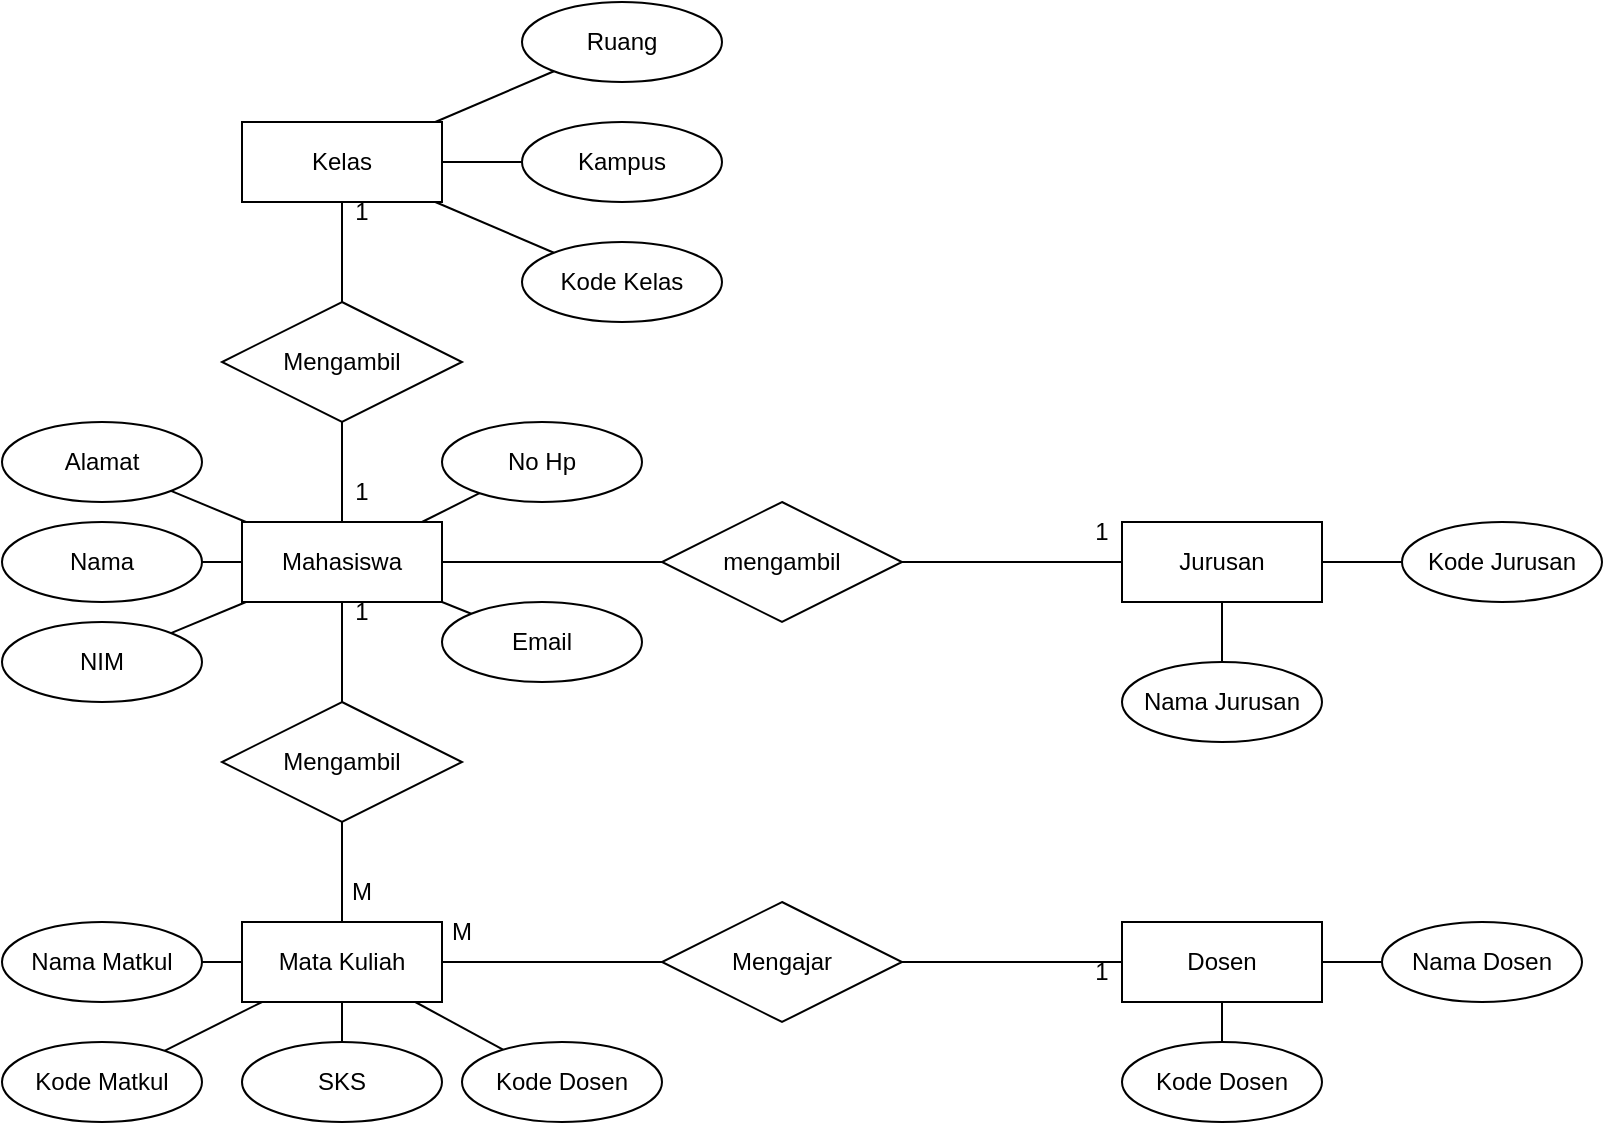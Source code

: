 <mxfile version="15.7.3" type="github">
  <diagram id="18kigbO_V6wknN9yDaJW" name="Page-1">
    <mxGraphModel dx="1240" dy="607" grid="1" gridSize="10" guides="1" tooltips="1" connect="1" arrows="1" fold="1" page="1" pageScale="1" pageWidth="850" pageHeight="1100" math="0" shadow="0">
      <root>
        <mxCell id="0" />
        <mxCell id="1" parent="0" />
        <mxCell id="wWAjP5GKU7N5iMaf9-En-11" style="edgeStyle=orthogonalEdgeStyle;rounded=0;orthogonalLoop=1;jettySize=auto;html=1;entryX=0.5;entryY=0;entryDx=0;entryDy=0;endArrow=none;endFill=0;" edge="1" parent="1" source="wWAjP5GKU7N5iMaf9-En-1" target="wWAjP5GKU7N5iMaf9-En-6">
          <mxGeometry relative="1" as="geometry" />
        </mxCell>
        <mxCell id="wWAjP5GKU7N5iMaf9-En-14" style="edgeStyle=orthogonalEdgeStyle;rounded=0;orthogonalLoop=1;jettySize=auto;html=1;endArrow=none;endFill=0;" edge="1" parent="1" source="wWAjP5GKU7N5iMaf9-En-1" target="wWAjP5GKU7N5iMaf9-En-5">
          <mxGeometry relative="1" as="geometry" />
        </mxCell>
        <mxCell id="wWAjP5GKU7N5iMaf9-En-19" style="edgeStyle=orthogonalEdgeStyle;rounded=0;orthogonalLoop=1;jettySize=auto;html=1;endArrow=none;endFill=0;" edge="1" parent="1" source="wWAjP5GKU7N5iMaf9-En-1" target="wWAjP5GKU7N5iMaf9-En-17">
          <mxGeometry relative="1" as="geometry" />
        </mxCell>
        <mxCell id="wWAjP5GKU7N5iMaf9-En-1" value="Mahasiswa" style="whiteSpace=wrap;html=1;align=center;" vertex="1" parent="1">
          <mxGeometry x="120" y="260" width="100" height="40" as="geometry" />
        </mxCell>
        <mxCell id="wWAjP5GKU7N5iMaf9-En-2" value="Jurusan" style="whiteSpace=wrap;html=1;align=center;" vertex="1" parent="1">
          <mxGeometry x="560" y="260" width="100" height="40" as="geometry" />
        </mxCell>
        <mxCell id="wWAjP5GKU7N5iMaf9-En-3" value="Mata Kuliah" style="whiteSpace=wrap;html=1;align=center;" vertex="1" parent="1">
          <mxGeometry x="120" y="460" width="100" height="40" as="geometry" />
        </mxCell>
        <mxCell id="wWAjP5GKU7N5iMaf9-En-9" style="edgeStyle=orthogonalEdgeStyle;rounded=0;orthogonalLoop=1;jettySize=auto;html=1;endArrow=none;endFill=0;" edge="1" parent="1" source="wWAjP5GKU7N5iMaf9-En-4" target="wWAjP5GKU7N5iMaf9-En-7">
          <mxGeometry relative="1" as="geometry" />
        </mxCell>
        <mxCell id="wWAjP5GKU7N5iMaf9-En-4" value="Dosen" style="whiteSpace=wrap;html=1;align=center;" vertex="1" parent="1">
          <mxGeometry x="560" y="460" width="100" height="40" as="geometry" />
        </mxCell>
        <mxCell id="wWAjP5GKU7N5iMaf9-En-15" style="edgeStyle=orthogonalEdgeStyle;rounded=0;orthogonalLoop=1;jettySize=auto;html=1;endArrow=none;endFill=0;" edge="1" parent="1" source="wWAjP5GKU7N5iMaf9-En-5" target="wWAjP5GKU7N5iMaf9-En-2">
          <mxGeometry relative="1" as="geometry" />
        </mxCell>
        <mxCell id="wWAjP5GKU7N5iMaf9-En-5" value="mengambil" style="shape=rhombus;perimeter=rhombusPerimeter;whiteSpace=wrap;html=1;align=center;" vertex="1" parent="1">
          <mxGeometry x="330" y="250" width="120" height="60" as="geometry" />
        </mxCell>
        <mxCell id="wWAjP5GKU7N5iMaf9-En-12" style="edgeStyle=orthogonalEdgeStyle;rounded=0;orthogonalLoop=1;jettySize=auto;html=1;endArrow=none;endFill=0;" edge="1" parent="1" source="wWAjP5GKU7N5iMaf9-En-6" target="wWAjP5GKU7N5iMaf9-En-3">
          <mxGeometry relative="1" as="geometry" />
        </mxCell>
        <mxCell id="wWAjP5GKU7N5iMaf9-En-6" value="Mengambil" style="shape=rhombus;perimeter=rhombusPerimeter;whiteSpace=wrap;html=1;align=center;" vertex="1" parent="1">
          <mxGeometry x="110" y="350" width="120" height="60" as="geometry" />
        </mxCell>
        <mxCell id="wWAjP5GKU7N5iMaf9-En-10" style="edgeStyle=orthogonalEdgeStyle;rounded=0;orthogonalLoop=1;jettySize=auto;html=1;endArrow=none;endFill=0;" edge="1" parent="1" source="wWAjP5GKU7N5iMaf9-En-7" target="wWAjP5GKU7N5iMaf9-En-3">
          <mxGeometry relative="1" as="geometry" />
        </mxCell>
        <mxCell id="wWAjP5GKU7N5iMaf9-En-7" value="Mengajar" style="shape=rhombus;perimeter=rhombusPerimeter;whiteSpace=wrap;html=1;align=center;" vertex="1" parent="1">
          <mxGeometry x="330" y="450" width="120" height="60" as="geometry" />
        </mxCell>
        <mxCell id="wWAjP5GKU7N5iMaf9-En-16" value="Kelas" style="whiteSpace=wrap;html=1;align=center;" vertex="1" parent="1">
          <mxGeometry x="120" y="60" width="100" height="40" as="geometry" />
        </mxCell>
        <mxCell id="wWAjP5GKU7N5iMaf9-En-20" style="edgeStyle=orthogonalEdgeStyle;rounded=0;orthogonalLoop=1;jettySize=auto;html=1;entryX=0.5;entryY=1;entryDx=0;entryDy=0;endArrow=none;endFill=0;" edge="1" parent="1" source="wWAjP5GKU7N5iMaf9-En-17" target="wWAjP5GKU7N5iMaf9-En-16">
          <mxGeometry relative="1" as="geometry" />
        </mxCell>
        <mxCell id="wWAjP5GKU7N5iMaf9-En-17" value="Mengambil" style="shape=rhombus;perimeter=rhombusPerimeter;whiteSpace=wrap;html=1;align=center;" vertex="1" parent="1">
          <mxGeometry x="110" y="150" width="120" height="60" as="geometry" />
        </mxCell>
        <mxCell id="wWAjP5GKU7N5iMaf9-En-25" value="1" style="text;html=1;align=center;verticalAlign=middle;whiteSpace=wrap;rounded=0;" vertex="1" parent="1">
          <mxGeometry x="520" y="250" width="60" height="30" as="geometry" />
        </mxCell>
        <mxCell id="wWAjP5GKU7N5iMaf9-En-29" value="1" style="text;html=1;align=center;verticalAlign=middle;whiteSpace=wrap;rounded=0;" vertex="1" parent="1">
          <mxGeometry x="150" y="90" width="60" height="30" as="geometry" />
        </mxCell>
        <mxCell id="wWAjP5GKU7N5iMaf9-En-30" value="1" style="text;html=1;align=center;verticalAlign=middle;whiteSpace=wrap;rounded=0;" vertex="1" parent="1">
          <mxGeometry x="150" y="290" width="60" height="30" as="geometry" />
        </mxCell>
        <mxCell id="wWAjP5GKU7N5iMaf9-En-31" value="1" style="text;html=1;align=center;verticalAlign=middle;whiteSpace=wrap;rounded=0;" vertex="1" parent="1">
          <mxGeometry x="150" y="230" width="60" height="30" as="geometry" />
        </mxCell>
        <mxCell id="wWAjP5GKU7N5iMaf9-En-33" value="1" style="text;html=1;align=center;verticalAlign=middle;whiteSpace=wrap;rounded=0;" vertex="1" parent="1">
          <mxGeometry x="520" y="470" width="60" height="30" as="geometry" />
        </mxCell>
        <mxCell id="wWAjP5GKU7N5iMaf9-En-34" value="M" style="text;html=1;align=center;verticalAlign=middle;whiteSpace=wrap;rounded=0;" vertex="1" parent="1">
          <mxGeometry x="150" y="430" width="60" height="30" as="geometry" />
        </mxCell>
        <mxCell id="wWAjP5GKU7N5iMaf9-En-35" value="M" style="text;html=1;align=center;verticalAlign=middle;whiteSpace=wrap;rounded=0;" vertex="1" parent="1">
          <mxGeometry x="200" y="450" width="60" height="30" as="geometry" />
        </mxCell>
        <mxCell id="wWAjP5GKU7N5iMaf9-En-39" style="rounded=0;orthogonalLoop=1;jettySize=auto;html=1;endArrow=none;endFill=0;" edge="1" parent="1" source="wWAjP5GKU7N5iMaf9-En-36" target="wWAjP5GKU7N5iMaf9-En-16">
          <mxGeometry relative="1" as="geometry" />
        </mxCell>
        <mxCell id="wWAjP5GKU7N5iMaf9-En-36" value="Kampus" style="ellipse;whiteSpace=wrap;html=1;align=center;labelBackgroundColor=default;" vertex="1" parent="1">
          <mxGeometry x="260" y="60" width="100" height="40" as="geometry" />
        </mxCell>
        <mxCell id="wWAjP5GKU7N5iMaf9-En-38" style="rounded=0;orthogonalLoop=1;jettySize=auto;html=1;endArrow=none;endFill=0;" edge="1" parent="1" source="wWAjP5GKU7N5iMaf9-En-37" target="wWAjP5GKU7N5iMaf9-En-16">
          <mxGeometry relative="1" as="geometry" />
        </mxCell>
        <mxCell id="wWAjP5GKU7N5iMaf9-En-37" value="Kode Kelas" style="ellipse;whiteSpace=wrap;html=1;align=center;labelBackgroundColor=default;" vertex="1" parent="1">
          <mxGeometry x="260" y="120" width="100" height="40" as="geometry" />
        </mxCell>
        <mxCell id="wWAjP5GKU7N5iMaf9-En-48" style="edgeStyle=none;rounded=0;orthogonalLoop=1;jettySize=auto;html=1;endArrow=none;endFill=0;" edge="1" parent="1" source="wWAjP5GKU7N5iMaf9-En-40" target="wWAjP5GKU7N5iMaf9-En-1">
          <mxGeometry relative="1" as="geometry" />
        </mxCell>
        <mxCell id="wWAjP5GKU7N5iMaf9-En-40" value="NIM" style="ellipse;whiteSpace=wrap;html=1;align=center;labelBackgroundColor=default;" vertex="1" parent="1">
          <mxGeometry y="310" width="100" height="40" as="geometry" />
        </mxCell>
        <mxCell id="wWAjP5GKU7N5iMaf9-En-47" style="edgeStyle=none;rounded=0;orthogonalLoop=1;jettySize=auto;html=1;endArrow=none;endFill=0;" edge="1" parent="1" source="wWAjP5GKU7N5iMaf9-En-41" target="wWAjP5GKU7N5iMaf9-En-1">
          <mxGeometry relative="1" as="geometry" />
        </mxCell>
        <mxCell id="wWAjP5GKU7N5iMaf9-En-41" value="Nama" style="ellipse;whiteSpace=wrap;html=1;align=center;labelBackgroundColor=default;" vertex="1" parent="1">
          <mxGeometry y="260" width="100" height="40" as="geometry" />
        </mxCell>
        <mxCell id="wWAjP5GKU7N5iMaf9-En-68" style="edgeStyle=none;rounded=0;orthogonalLoop=1;jettySize=auto;html=1;endArrow=none;endFill=0;" edge="1" parent="1" source="wWAjP5GKU7N5iMaf9-En-42" target="wWAjP5GKU7N5iMaf9-En-16">
          <mxGeometry relative="1" as="geometry" />
        </mxCell>
        <mxCell id="wWAjP5GKU7N5iMaf9-En-42" value="Ruang" style="ellipse;whiteSpace=wrap;html=1;align=center;labelBackgroundColor=default;" vertex="1" parent="1">
          <mxGeometry x="260" width="100" height="40" as="geometry" />
        </mxCell>
        <mxCell id="wWAjP5GKU7N5iMaf9-En-46" style="edgeStyle=none;rounded=0;orthogonalLoop=1;jettySize=auto;html=1;endArrow=none;endFill=0;" edge="1" parent="1" source="wWAjP5GKU7N5iMaf9-En-43" target="wWAjP5GKU7N5iMaf9-En-1">
          <mxGeometry relative="1" as="geometry" />
        </mxCell>
        <mxCell id="wWAjP5GKU7N5iMaf9-En-43" value="Alamat" style="ellipse;whiteSpace=wrap;html=1;align=center;labelBackgroundColor=default;" vertex="1" parent="1">
          <mxGeometry y="210" width="100" height="40" as="geometry" />
        </mxCell>
        <mxCell id="wWAjP5GKU7N5iMaf9-En-50" style="edgeStyle=none;rounded=0;orthogonalLoop=1;jettySize=auto;html=1;endArrow=none;endFill=0;" edge="1" parent="1" source="wWAjP5GKU7N5iMaf9-En-44" target="wWAjP5GKU7N5iMaf9-En-1">
          <mxGeometry relative="1" as="geometry" />
        </mxCell>
        <mxCell id="wWAjP5GKU7N5iMaf9-En-44" value="No Hp" style="ellipse;whiteSpace=wrap;html=1;align=center;labelBackgroundColor=default;" vertex="1" parent="1">
          <mxGeometry x="220" y="210" width="100" height="40" as="geometry" />
        </mxCell>
        <mxCell id="wWAjP5GKU7N5iMaf9-En-49" style="edgeStyle=none;rounded=0;orthogonalLoop=1;jettySize=auto;html=1;endArrow=none;endFill=0;" edge="1" parent="1" source="wWAjP5GKU7N5iMaf9-En-45" target="wWAjP5GKU7N5iMaf9-En-1">
          <mxGeometry relative="1" as="geometry" />
        </mxCell>
        <mxCell id="wWAjP5GKU7N5iMaf9-En-45" value="Email" style="ellipse;whiteSpace=wrap;html=1;align=center;labelBackgroundColor=default;" vertex="1" parent="1">
          <mxGeometry x="220" y="300" width="100" height="40" as="geometry" />
        </mxCell>
        <mxCell id="wWAjP5GKU7N5iMaf9-En-58" style="edgeStyle=none;rounded=0;orthogonalLoop=1;jettySize=auto;html=1;endArrow=none;endFill=0;" edge="1" parent="1" source="wWAjP5GKU7N5iMaf9-En-51" target="wWAjP5GKU7N5iMaf9-En-4">
          <mxGeometry relative="1" as="geometry" />
        </mxCell>
        <mxCell id="wWAjP5GKU7N5iMaf9-En-51" value="Kode Dosen" style="ellipse;whiteSpace=wrap;html=1;align=center;labelBackgroundColor=default;" vertex="1" parent="1">
          <mxGeometry x="560" y="520" width="100" height="40" as="geometry" />
        </mxCell>
        <mxCell id="wWAjP5GKU7N5iMaf9-En-66" style="edgeStyle=none;rounded=0;orthogonalLoop=1;jettySize=auto;html=1;endArrow=none;endFill=0;" edge="1" parent="1" source="wWAjP5GKU7N5iMaf9-En-52" target="wWAjP5GKU7N5iMaf9-En-3">
          <mxGeometry relative="1" as="geometry" />
        </mxCell>
        <mxCell id="wWAjP5GKU7N5iMaf9-En-52" value="Kode Matkul" style="ellipse;whiteSpace=wrap;html=1;align=center;labelBackgroundColor=default;" vertex="1" parent="1">
          <mxGeometry y="520" width="100" height="40" as="geometry" />
        </mxCell>
        <mxCell id="wWAjP5GKU7N5iMaf9-En-67" style="edgeStyle=none;rounded=0;orthogonalLoop=1;jettySize=auto;html=1;endArrow=none;endFill=0;" edge="1" parent="1" source="wWAjP5GKU7N5iMaf9-En-53" target="wWAjP5GKU7N5iMaf9-En-3">
          <mxGeometry relative="1" as="geometry" />
        </mxCell>
        <mxCell id="wWAjP5GKU7N5iMaf9-En-53" value="Nama Matkul" style="ellipse;whiteSpace=wrap;html=1;align=center;labelBackgroundColor=default;" vertex="1" parent="1">
          <mxGeometry y="460" width="100" height="40" as="geometry" />
        </mxCell>
        <mxCell id="wWAjP5GKU7N5iMaf9-En-65" style="edgeStyle=none;rounded=0;orthogonalLoop=1;jettySize=auto;html=1;endArrow=none;endFill=0;" edge="1" parent="1" source="wWAjP5GKU7N5iMaf9-En-54" target="wWAjP5GKU7N5iMaf9-En-3">
          <mxGeometry relative="1" as="geometry" />
        </mxCell>
        <mxCell id="wWAjP5GKU7N5iMaf9-En-54" value="Kode Dosen" style="ellipse;whiteSpace=wrap;html=1;align=center;labelBackgroundColor=default;" vertex="1" parent="1">
          <mxGeometry x="230" y="520" width="100" height="40" as="geometry" />
        </mxCell>
        <mxCell id="wWAjP5GKU7N5iMaf9-En-64" style="edgeStyle=none;rounded=0;orthogonalLoop=1;jettySize=auto;html=1;endArrow=none;endFill=0;" edge="1" parent="1" source="wWAjP5GKU7N5iMaf9-En-55" target="wWAjP5GKU7N5iMaf9-En-3">
          <mxGeometry relative="1" as="geometry" />
        </mxCell>
        <mxCell id="wWAjP5GKU7N5iMaf9-En-55" value="SKS" style="ellipse;whiteSpace=wrap;html=1;align=center;labelBackgroundColor=default;" vertex="1" parent="1">
          <mxGeometry x="120" y="520" width="100" height="40" as="geometry" />
        </mxCell>
        <mxCell id="wWAjP5GKU7N5iMaf9-En-59" style="edgeStyle=none;rounded=0;orthogonalLoop=1;jettySize=auto;html=1;endArrow=none;endFill=0;" edge="1" parent="1" source="wWAjP5GKU7N5iMaf9-En-57" target="wWAjP5GKU7N5iMaf9-En-4">
          <mxGeometry relative="1" as="geometry" />
        </mxCell>
        <mxCell id="wWAjP5GKU7N5iMaf9-En-57" value="Nama Dosen" style="ellipse;whiteSpace=wrap;html=1;align=center;labelBackgroundColor=default;" vertex="1" parent="1">
          <mxGeometry x="690" y="460" width="100" height="40" as="geometry" />
        </mxCell>
        <mxCell id="wWAjP5GKU7N5iMaf9-En-63" style="edgeStyle=none;rounded=0;orthogonalLoop=1;jettySize=auto;html=1;endArrow=none;endFill=0;" edge="1" parent="1" source="wWAjP5GKU7N5iMaf9-En-60" target="wWAjP5GKU7N5iMaf9-En-2">
          <mxGeometry relative="1" as="geometry" />
        </mxCell>
        <mxCell id="wWAjP5GKU7N5iMaf9-En-60" value="Kode Jurusan" style="ellipse;whiteSpace=wrap;html=1;align=center;labelBackgroundColor=default;" vertex="1" parent="1">
          <mxGeometry x="700" y="260" width="100" height="40" as="geometry" />
        </mxCell>
        <mxCell id="wWAjP5GKU7N5iMaf9-En-62" style="edgeStyle=none;rounded=0;orthogonalLoop=1;jettySize=auto;html=1;endArrow=none;endFill=0;" edge="1" parent="1" source="wWAjP5GKU7N5iMaf9-En-61" target="wWAjP5GKU7N5iMaf9-En-2">
          <mxGeometry relative="1" as="geometry" />
        </mxCell>
        <mxCell id="wWAjP5GKU7N5iMaf9-En-61" value="Nama Jurusan" style="ellipse;whiteSpace=wrap;html=1;align=center;labelBackgroundColor=default;" vertex="1" parent="1">
          <mxGeometry x="560" y="330" width="100" height="40" as="geometry" />
        </mxCell>
      </root>
    </mxGraphModel>
  </diagram>
</mxfile>
